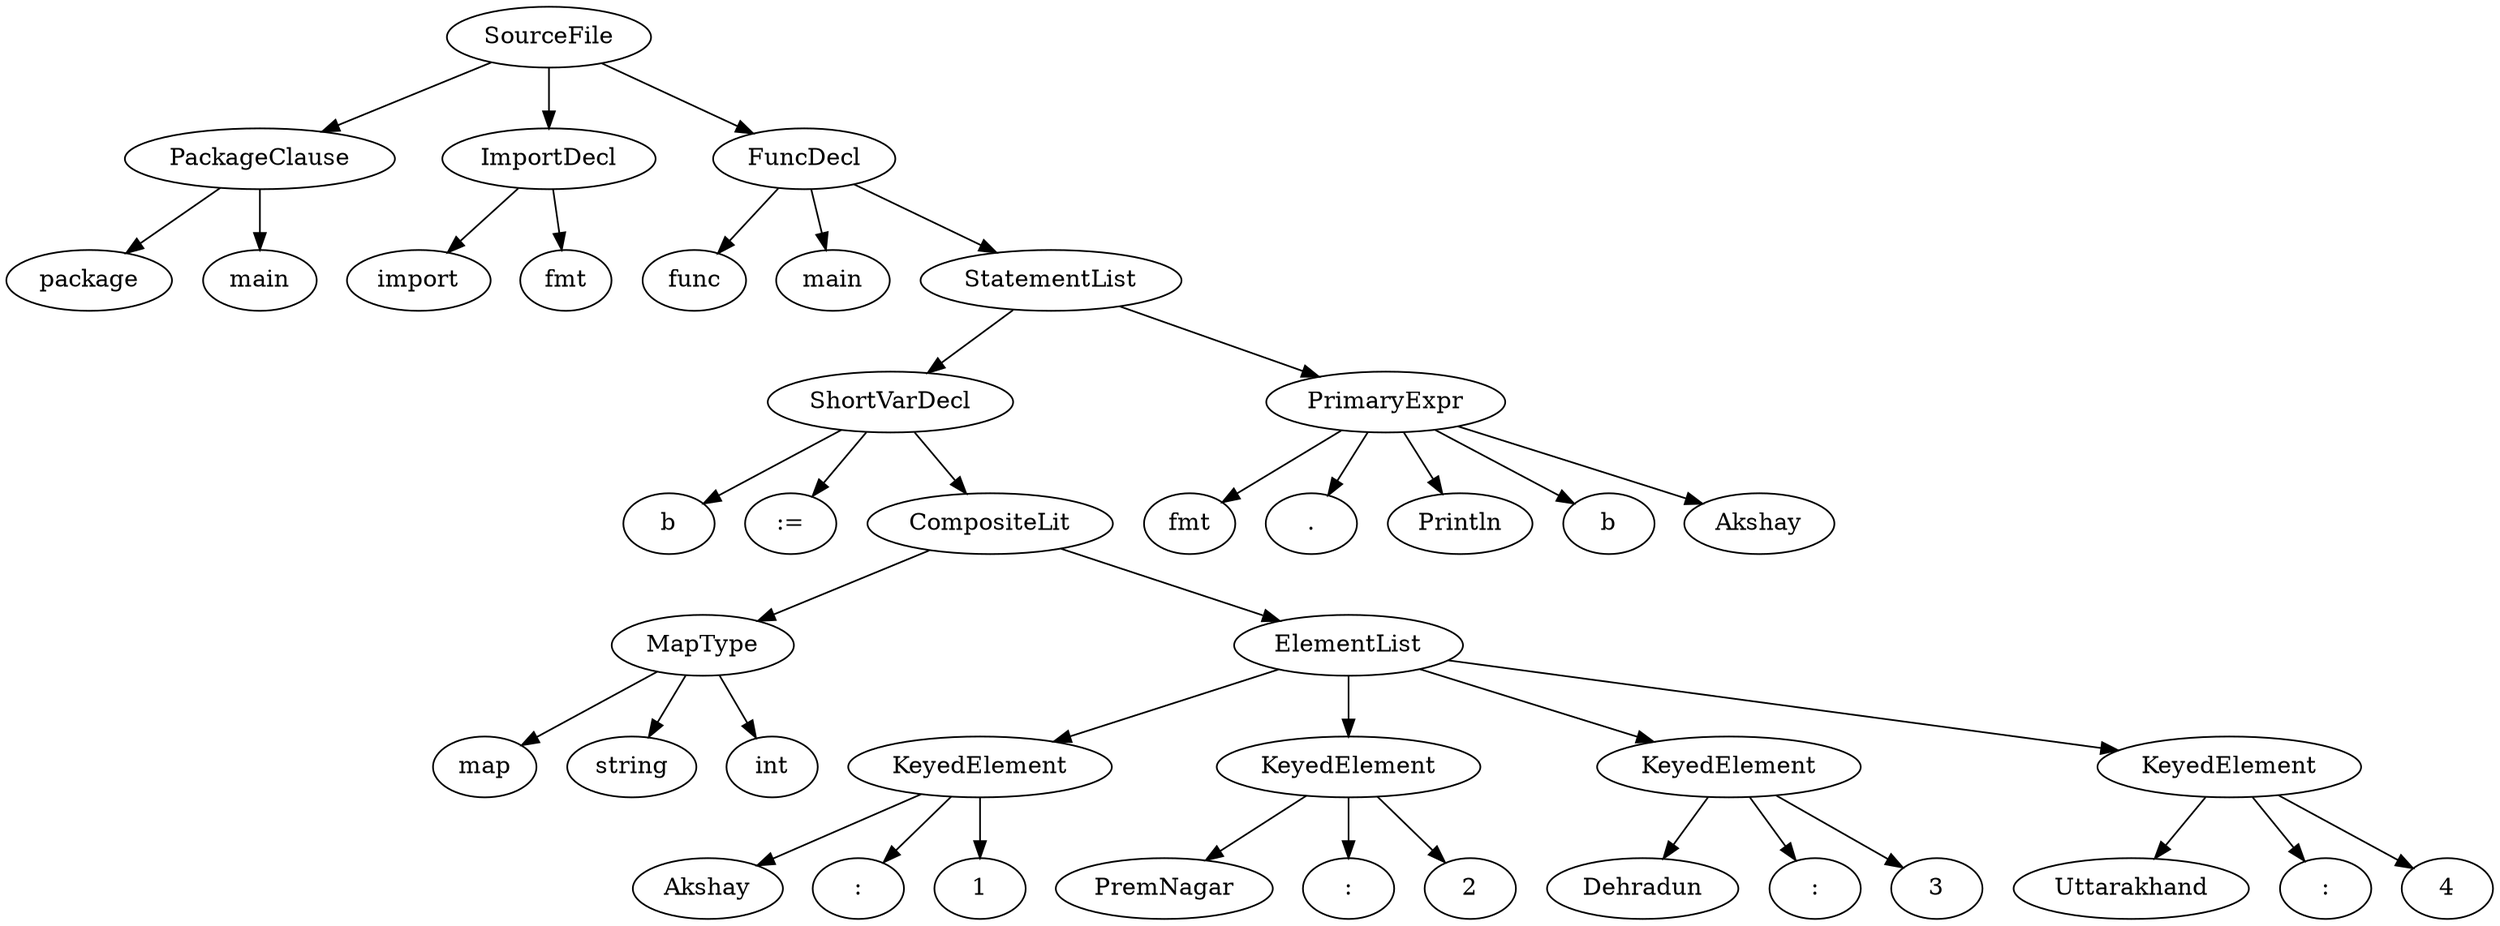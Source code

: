 digraph ParseTree {
0[label="SourceFile"]; 1[label="PackageClause"]; 0->1 ;
1[label="PackageClause"]; 2[label="package"]; 1->2 ;
1[label="PackageClause"]; 3[label="main"]; 1->3 ;
0[label="SourceFile"]; 4[label="ImportDecl"]; 0->4 ;
4[label="ImportDecl"]; 5[label="import"]; 4->5 ;
4[label="ImportDecl"]; 6[label="fmt"]; 4->6 ;
0[label="SourceFile"]; 7[label="FuncDecl"]; 0->7 ;
7[label="FuncDecl"]; 8[label="func"]; 7->8 ;
7[label="FuncDecl"]; 9[label="main"]; 7->9 ;
7[label="FuncDecl"]; 10[label="StatementList"]; 7->10 ;
10[label="StatementList"]; 11[label="ShortVarDecl"]; 10->11 ;
11[label="ShortVarDecl"]; 12[label="b"]; 11->12 ;
11[label="ShortVarDecl"]; 13[label=":="]; 11->13 ;
11[label="ShortVarDecl"]; 14[label="CompositeLit"]; 11->14 ;
14[label="CompositeLit"]; 15[label="MapType"]; 14->15 ;
15[label="MapType"]; 16[label="map"]; 15->16 ;
15[label="MapType"]; 17[label="string"]; 15->17 ;
15[label="MapType"]; 18[label="int"]; 15->18 ;
14[label="CompositeLit"]; 19[label="ElementList"]; 14->19 ;
19[label="ElementList"]; 20[label="KeyedElement"]; 19->20 ;
20[label="KeyedElement"]; 21[label="Akshay"]; 20->21 ;
20[label="KeyedElement"]; 22[label=":"]; 20->22 ;
20[label="KeyedElement"]; 23[label="1"]; 20->23 ;
19[label="ElementList"]; 24[label="KeyedElement"]; 19->24 ;
24[label="KeyedElement"]; 25[label="PremNagar"]; 24->25 ;
24[label="KeyedElement"]; 26[label=":"]; 24->26 ;
24[label="KeyedElement"]; 27[label="2"]; 24->27 ;
19[label="ElementList"]; 28[label="KeyedElement"]; 19->28 ;
28[label="KeyedElement"]; 29[label="Dehradun"]; 28->29 ;
28[label="KeyedElement"]; 30[label=":"]; 28->30 ;
28[label="KeyedElement"]; 31[label="3"]; 28->31 ;
19[label="ElementList"]; 32[label="KeyedElement"]; 19->32 ;
32[label="KeyedElement"]; 33[label="Uttarakhand"]; 32->33 ;
32[label="KeyedElement"]; 34[label=":"]; 32->34 ;
32[label="KeyedElement"]; 35[label="4"]; 32->35 ;
10[label="StatementList"]; 36[label="PrimaryExpr"]; 10->36 ;
36[label="PrimaryExpr"]; 37[label="fmt"]; 36->37 ;
36[label="PrimaryExpr"]; 38[label="."]; 36->38 ;
36[label="PrimaryExpr"]; 39[label="Println"]; 36->39 ;
36[label="PrimaryExpr"]; 40[label="b"]; 36->40 ;
36[label="PrimaryExpr"]; 41[label="Akshay"]; 36->41 ;
}